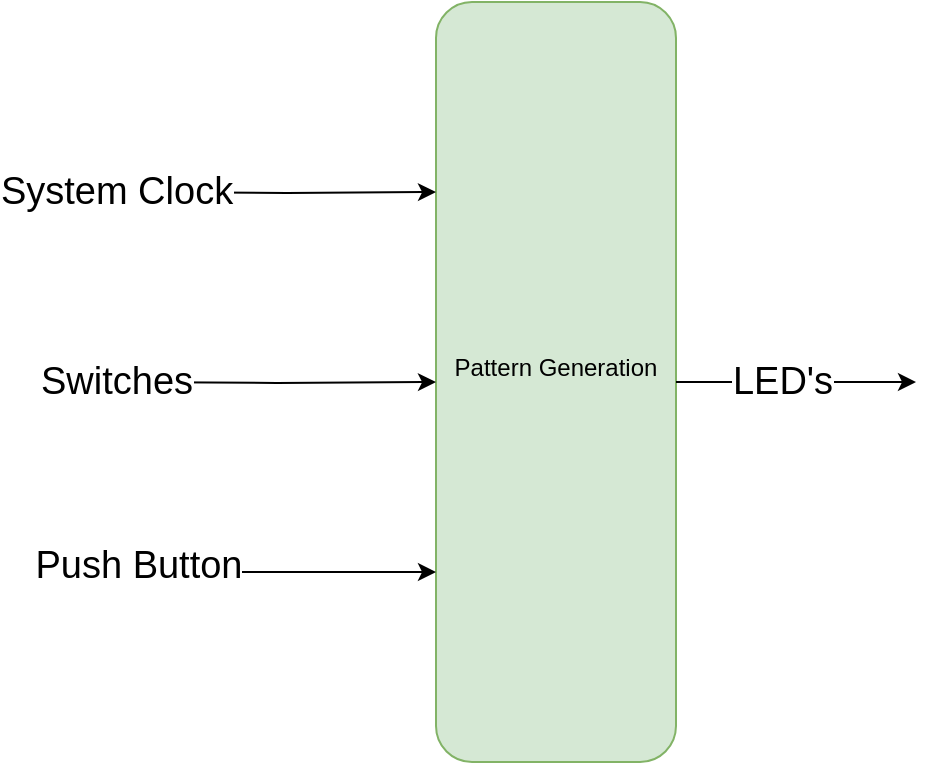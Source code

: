 <mxfile version="24.7.10">
  <diagram name="Page-1" id="WHCCmrVvB5THiJJlSncc">
    <mxGraphModel dx="823" dy="488" grid="1" gridSize="10" guides="1" tooltips="1" connect="1" arrows="1" fold="1" page="1" pageScale="1" pageWidth="850" pageHeight="1100" math="0" shadow="0">
      <root>
        <mxCell id="0" />
        <mxCell id="1" parent="0" />
        <mxCell id="AjPuptiS9pJGdmlPftFr-1" value="Pattern Generation&lt;div&gt;&lt;br&gt;&lt;/div&gt;" style="rounded=1;whiteSpace=wrap;html=1;fillColor=#d5e8d4;strokeColor=#82b366;" vertex="1" parent="1">
          <mxGeometry x="280" y="170" width="120" height="380" as="geometry" />
        </mxCell>
        <mxCell id="AjPuptiS9pJGdmlPftFr-2" value="" style="endArrow=classic;html=1;rounded=0;entryX=0;entryY=0.25;entryDx=0;entryDy=0;edgeStyle=orthogonalEdgeStyle;" edge="1" parent="1" target="AjPuptiS9pJGdmlPftFr-1">
          <mxGeometry width="50" height="50" relative="1" as="geometry">
            <mxPoint x="130" y="265" as="sourcePoint" />
            <mxPoint x="450" y="340" as="targetPoint" />
          </mxGeometry>
        </mxCell>
        <mxCell id="AjPuptiS9pJGdmlPftFr-3" value="&lt;span style=&quot;font-size: 19px;&quot;&gt;System Clock&lt;/span&gt;" style="edgeLabel;html=1;align=center;verticalAlign=middle;resizable=0;points=[];" vertex="1" connectable="0" parent="AjPuptiS9pJGdmlPftFr-2">
          <mxGeometry x="-0.514" relative="1" as="geometry">
            <mxPoint x="-47" as="offset" />
          </mxGeometry>
        </mxCell>
        <mxCell id="AjPuptiS9pJGdmlPftFr-5" value="" style="endArrow=classic;html=1;rounded=0;entryX=0;entryY=0.5;entryDx=0;entryDy=0;edgeStyle=orthogonalEdgeStyle;" edge="1" parent="1" target="AjPuptiS9pJGdmlPftFr-1">
          <mxGeometry width="50" height="50" relative="1" as="geometry">
            <mxPoint x="120" y="360" as="sourcePoint" />
            <mxPoint x="260" y="420" as="targetPoint" />
          </mxGeometry>
        </mxCell>
        <mxCell id="AjPuptiS9pJGdmlPftFr-6" value="&lt;span style=&quot;font-size: 19px;&quot;&gt;Switches&lt;/span&gt;" style="edgeLabel;html=1;align=center;verticalAlign=middle;resizable=0;points=[];" vertex="1" connectable="0" parent="AjPuptiS9pJGdmlPftFr-5">
          <mxGeometry x="-0.514" relative="1" as="geometry">
            <mxPoint x="-39" as="offset" />
          </mxGeometry>
        </mxCell>
        <mxCell id="AjPuptiS9pJGdmlPftFr-8" value="" style="endArrow=classic;html=1;rounded=0;edgeStyle=orthogonalEdgeStyle;entryX=0;entryY=0.75;entryDx=0;entryDy=0;" edge="1" parent="1" target="AjPuptiS9pJGdmlPftFr-1">
          <mxGeometry width="50" height="50" relative="1" as="geometry">
            <mxPoint x="130" y="450" as="sourcePoint" />
            <mxPoint x="240" y="480" as="targetPoint" />
            <Array as="points">
              <mxPoint x="130" y="455" />
            </Array>
          </mxGeometry>
        </mxCell>
        <mxCell id="AjPuptiS9pJGdmlPftFr-9" value="&lt;font style=&quot;font-size: 19px;&quot;&gt;Push Button&lt;/font&gt;" style="edgeLabel;html=1;align=center;verticalAlign=middle;resizable=0;points=[];" vertex="1" connectable="0" parent="AjPuptiS9pJGdmlPftFr-8">
          <mxGeometry x="-0.974" y="1" relative="1" as="geometry">
            <mxPoint as="offset" />
          </mxGeometry>
        </mxCell>
        <mxCell id="AjPuptiS9pJGdmlPftFr-11" value="" style="endArrow=classic;html=1;rounded=0;exitX=1;exitY=0.5;exitDx=0;exitDy=0;strokeWidth=1;" edge="1" parent="1" source="AjPuptiS9pJGdmlPftFr-1">
          <mxGeometry width="50" height="50" relative="1" as="geometry">
            <mxPoint x="300" y="420" as="sourcePoint" />
            <mxPoint x="520" y="360" as="targetPoint" />
          </mxGeometry>
        </mxCell>
        <mxCell id="AjPuptiS9pJGdmlPftFr-13" value="LED&#39;s" style="edgeLabel;html=1;align=center;verticalAlign=middle;resizable=0;points=[];fontSize=19;" vertex="1" connectable="0" parent="AjPuptiS9pJGdmlPftFr-11">
          <mxGeometry x="-0.119" relative="1" as="geometry">
            <mxPoint as="offset" />
          </mxGeometry>
        </mxCell>
      </root>
    </mxGraphModel>
  </diagram>
</mxfile>
